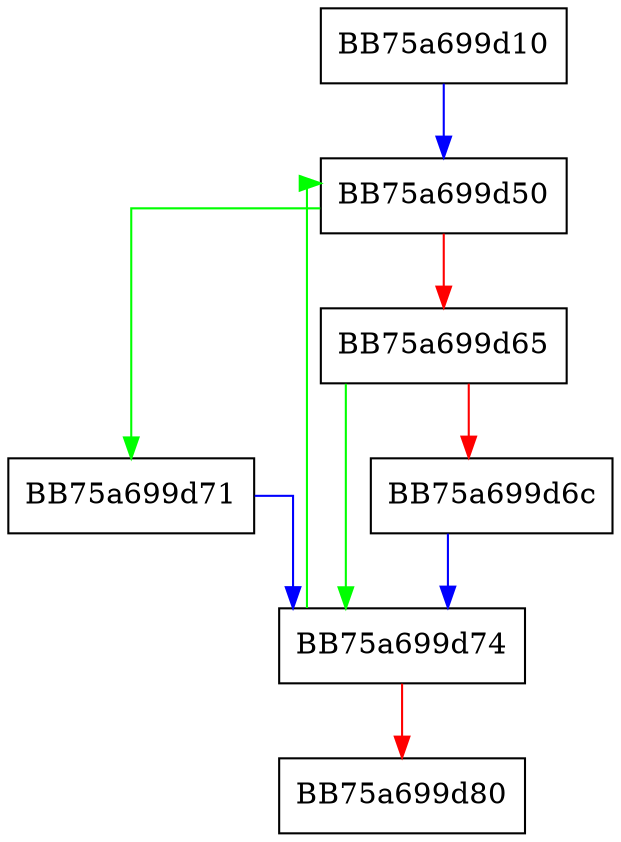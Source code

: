 digraph SSE_psubusb {
  node [shape="box"];
  graph [splines=ortho];
  BB75a699d10 -> BB75a699d50 [color="blue"];
  BB75a699d50 -> BB75a699d71 [color="green"];
  BB75a699d50 -> BB75a699d65 [color="red"];
  BB75a699d65 -> BB75a699d74 [color="green"];
  BB75a699d65 -> BB75a699d6c [color="red"];
  BB75a699d6c -> BB75a699d74 [color="blue"];
  BB75a699d71 -> BB75a699d74 [color="blue"];
  BB75a699d74 -> BB75a699d50 [color="green"];
  BB75a699d74 -> BB75a699d80 [color="red"];
}